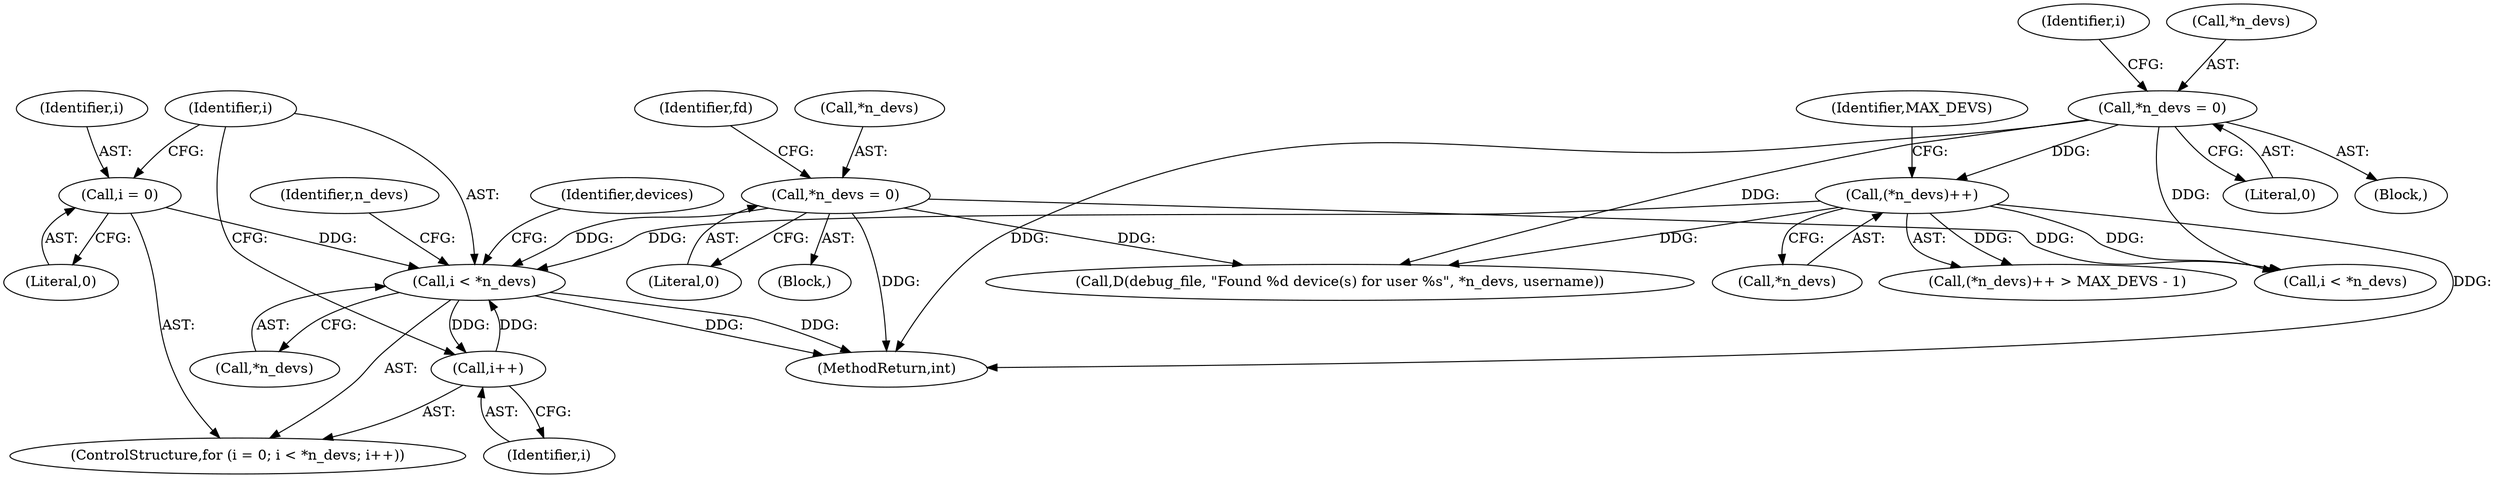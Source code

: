 digraph "0_pam-u2f_18b1914e32b74ff52000f10e97067e841e5fff62_1@pointer" {
"1000663" [label="(Call,i < *n_devs)"];
"1000667" [label="(Call,i++)"];
"1000663" [label="(Call,i < *n_devs)"];
"1000660" [label="(Call,i = 0)"];
"1000140" [label="(Call,*n_devs = 0)"];
"1000449" [label="(Call,(*n_devs)++)"];
"1000417" [label="(Call,*n_devs = 0)"];
"1000673" [label="(Identifier,devices)"];
"1000420" [label="(Literal,0)"];
"1000664" [label="(Identifier,i)"];
"1000662" [label="(Literal,0)"];
"1000110" [label="(Block,)"];
"1000660" [label="(Call,i = 0)"];
"1000422" [label="(Identifier,i)"];
"1000665" [label="(Call,*n_devs)"];
"1000722" [label="(MethodReturn,int)"];
"1000663" [label="(Call,i < *n_devs)"];
"1000145" [label="(Identifier,fd)"];
"1000143" [label="(Literal,0)"];
"1000668" [label="(Identifier,i)"];
"1000698" [label="(Identifier,n_devs)"];
"1000418" [label="(Call,*n_devs)"];
"1000140" [label="(Call,*n_devs = 0)"];
"1000450" [label="(Call,*n_devs)"];
"1000141" [label="(Call,*n_devs)"];
"1000417" [label="(Call,*n_devs = 0)"];
"1000659" [label="(ControlStructure,for (i = 0; i < *n_devs; i++))"];
"1000648" [label="(Call,D(debug_file, \"Found %d device(s) for user %s\", *n_devs, username))"];
"1000449" [label="(Call,(*n_devs)++)"];
"1000453" [label="(Identifier,MAX_DEVS)"];
"1000369" [label="(Block,)"];
"1000661" [label="(Identifier,i)"];
"1000384" [label="(Call,i < *n_devs)"];
"1000667" [label="(Call,i++)"];
"1000448" [label="(Call,(*n_devs)++ > MAX_DEVS - 1)"];
"1000663" -> "1000659"  [label="AST: "];
"1000663" -> "1000665"  [label="CFG: "];
"1000664" -> "1000663"  [label="AST: "];
"1000665" -> "1000663"  [label="AST: "];
"1000673" -> "1000663"  [label="CFG: "];
"1000698" -> "1000663"  [label="CFG: "];
"1000663" -> "1000722"  [label="DDG: "];
"1000663" -> "1000722"  [label="DDG: "];
"1000667" -> "1000663"  [label="DDG: "];
"1000660" -> "1000663"  [label="DDG: "];
"1000140" -> "1000663"  [label="DDG: "];
"1000449" -> "1000663"  [label="DDG: "];
"1000663" -> "1000667"  [label="DDG: "];
"1000667" -> "1000659"  [label="AST: "];
"1000667" -> "1000668"  [label="CFG: "];
"1000668" -> "1000667"  [label="AST: "];
"1000664" -> "1000667"  [label="CFG: "];
"1000660" -> "1000659"  [label="AST: "];
"1000660" -> "1000662"  [label="CFG: "];
"1000661" -> "1000660"  [label="AST: "];
"1000662" -> "1000660"  [label="AST: "];
"1000664" -> "1000660"  [label="CFG: "];
"1000140" -> "1000110"  [label="AST: "];
"1000140" -> "1000143"  [label="CFG: "];
"1000141" -> "1000140"  [label="AST: "];
"1000143" -> "1000140"  [label="AST: "];
"1000145" -> "1000140"  [label="CFG: "];
"1000140" -> "1000722"  [label="DDG: "];
"1000140" -> "1000384"  [label="DDG: "];
"1000140" -> "1000648"  [label="DDG: "];
"1000449" -> "1000448"  [label="AST: "];
"1000449" -> "1000450"  [label="CFG: "];
"1000450" -> "1000449"  [label="AST: "];
"1000453" -> "1000449"  [label="CFG: "];
"1000449" -> "1000722"  [label="DDG: "];
"1000449" -> "1000384"  [label="DDG: "];
"1000449" -> "1000448"  [label="DDG: "];
"1000417" -> "1000449"  [label="DDG: "];
"1000449" -> "1000648"  [label="DDG: "];
"1000417" -> "1000369"  [label="AST: "];
"1000417" -> "1000420"  [label="CFG: "];
"1000418" -> "1000417"  [label="AST: "];
"1000420" -> "1000417"  [label="AST: "];
"1000422" -> "1000417"  [label="CFG: "];
"1000417" -> "1000722"  [label="DDG: "];
"1000417" -> "1000384"  [label="DDG: "];
"1000417" -> "1000648"  [label="DDG: "];
}
